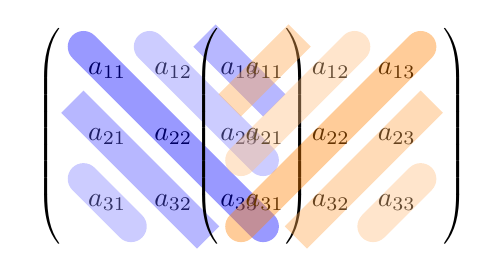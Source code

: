 ﻿\tikzset{node style ge/.style={circle}}

\begin{tikzpicture}[baseline=(A.center)]

  \tikzset{BarreStyle/.style =  {opacity=.4,line width=4 mm, color=#1}}

\matrix (A) [matrix of math nodes, nodes = {node style ge}, column sep=0 mm,%
left delimiter  = (,right delimiter = )]
{
 a_{11} & a_{12} & a_{13}  \\
 a_{21} & a_{22} & a_{23}  \\
 a_{31} & a_{32} & a_{33}  \\
};

\draw [BarreStyle=blue,line cap=round] (A-1-1.north west) to (A-3-3.south east);

\draw [BarreStyle=blue!70,line cap=rect] (A-2-1.north west) to (A-3-2.south east);
\draw [BarreStyle=blue!70,line cap=rect] (A-1-3.north west) to (A-1-3.south east);

\draw [BarreStyle=blue!50,line cap=round] (A-3-1.north west) to (A-3-1.south east);
\draw [BarreStyle=blue!50,line cap=round] (A-1-2.north west) to (A-2-3.south east);
 %\draw [BarreStyle=blue!70,line cap=round] (A-1-2.north west) to (A-3-4.south east);
 %\draw [BarreStyle=blue!50,line cap=round] (A-1-3.north west) to (A-3-5.south east);

\matrix (B) [matrix of math nodes, nodes = {node style ge}, column sep=0 mm, %
left delimiter  = (,right delimiter = )]
at (2, 0)
{
 a_{11} & a_{12} & a_{13}  \\
 a_{21} & a_{22} & a_{23} \\
 a_{31} & a_{32} & a_{33}  \\
};

 \draw [BarreStyle=orange,line cap=round] (B-3-1.south west) to (B-1-3.north east);

 \draw [BarreStyle=orange!70,line cap=rect] (B-1-1.south west) to (B-1-1.north east);
 \draw [BarreStyle=orange!70,line cap=rect] (B-3-2.south west) to (B-2-3.north east);

\draw [BarreStyle=orange!50,line cap=round] (B-2-1.south west) to (B-1-2.north east);
\draw [BarreStyle=orange!50,line cap=round] (B-3-3.south west) to (B-3-3.north east);


\end{tikzpicture}
